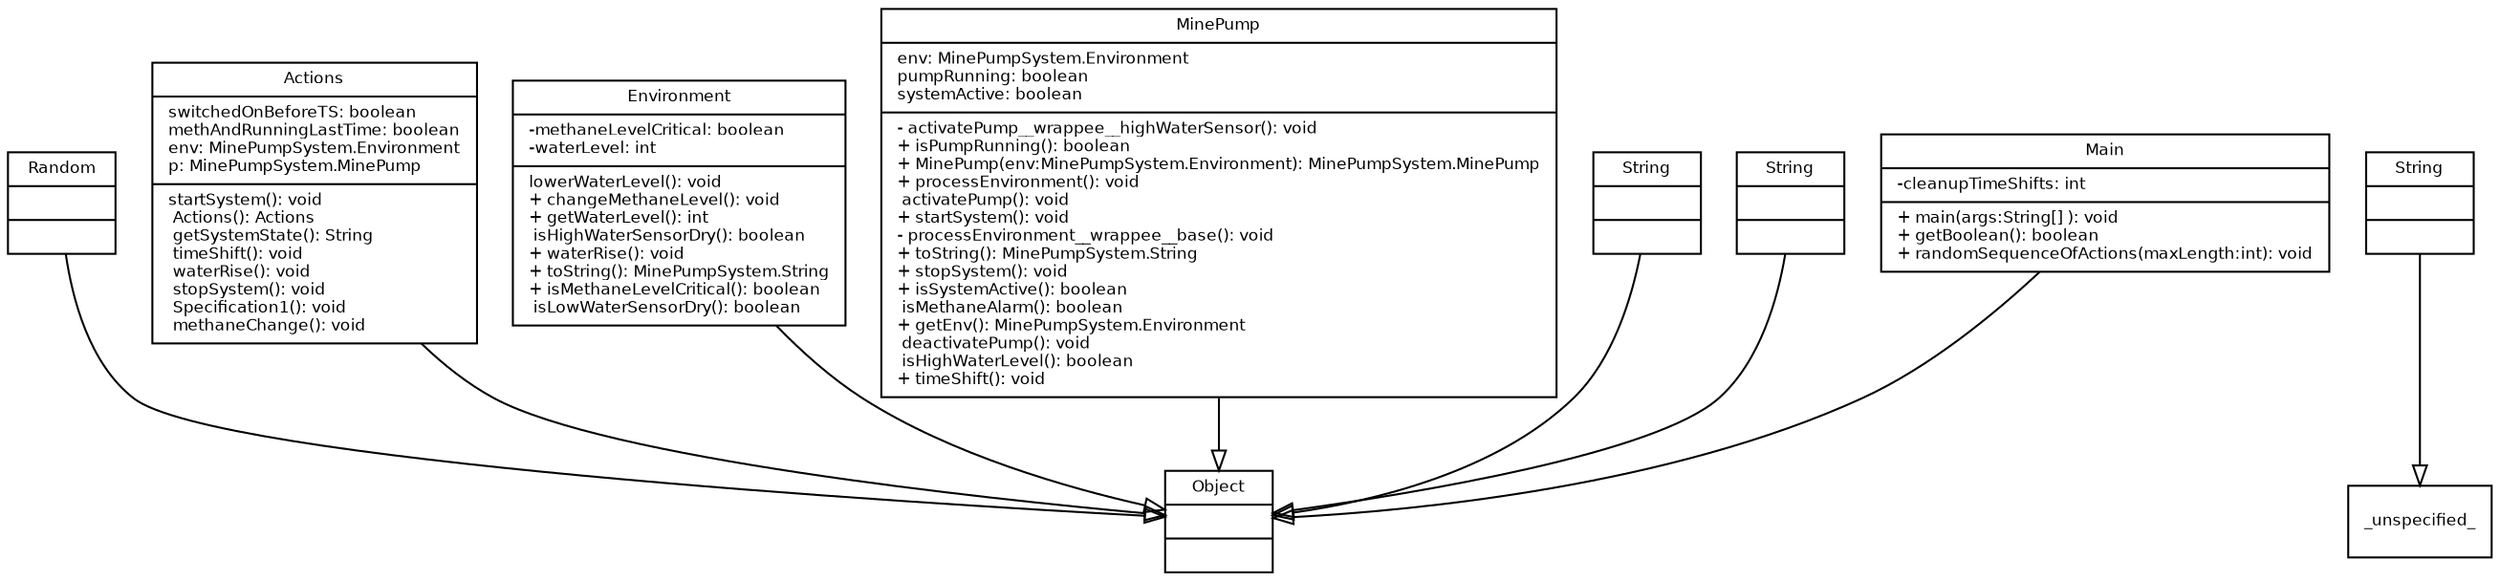 digraph TypeHierarchy { 
        fontname = "Bitstream Vera Sans"
        fontsize = 8

        node [
                  fontname = "Bitstream Vera Sans"
                  fontsize = 8
                  shape = "record"
        ]

        edge [
                  fontname = "Bitstream Vera Sans"
                  fontsize = 8
        ]

        Random [
                  label = "{Random||}"
        ]

        Actions [
                  label = "{Actions|switchedOnBeforeTS: boolean\lmethAndRunningLastTime: boolean\lenv: MinePumpSystem.Environment\lp: MinePumpSystem.MinePump\l| startSystem(): void\l Actions(): Actions\l getSystemState(): String\l timeShift(): void\l waterRise(): void\l stopSystem(): void\l Specification1(): void\l methaneChange(): void\l}"
        ]

        MinePumpSystem_Environment [
                  label = "{Environment|-methaneLevelCritical: boolean\l-waterLevel: int\l| lowerWaterLevel(): void\l+ changeMethaneLevel(): void\l+ getWaterLevel(): int\l isHighWaterSensorDry(): boolean\l+ waterRise(): void\l+ toString(): MinePumpSystem.String\l+ isMethaneLevelCritical(): boolean\l isLowWaterSensorDry(): boolean\l}"
        ]

        MinePumpSystem_MinePump [
                  label = "{MinePump|env: MinePumpSystem.Environment\lpumpRunning: boolean\lsystemActive: boolean\l|- activatePump__wrappee__highWaterSensor(): void\l+ isPumpRunning(): boolean\l+ MinePump(env:MinePumpSystem.Environment): MinePumpSystem.MinePump\l+ processEnvironment(): void\l activatePump(): void\l+ startSystem(): void\l- processEnvironment__wrappee__base(): void\l+ toString(): MinePumpSystem.String\l+ stopSystem(): void\l+ isSystemActive(): boolean\l isMethaneAlarm(): boolean\l+ getEnv(): MinePumpSystem.Environment\l deactivatePump(): void\l isHighWaterLevel(): boolean\l+ timeShift(): void\l}"
        ]

        String [
                  label = "{String||}"
        ]

        java_lang_String [
                  label = "{String||}"
        ]

        java_lang_Object [
                  label = "{Object||}"
        ]

        MinePumpSystem_String [
                  label = "{String||}"
        ]

        Main [
                  label = "{Main|-cleanupTimeShifts: int\l|+ main(args:String[] ): void\l+ getBoolean(): boolean\l+ randomSequenceOfActions(maxLength:int): void\l}"
        ]

        edge [
                  arrowhead = "empty"
                  style = "solid"
                  arrowtail = "none"
        ]

        Random -> java_lang_Object
        Actions -> java_lang_Object
        MinePumpSystem_Environment -> java_lang_Object
        MinePumpSystem_MinePump -> java_lang_Object
        String -> _unspecified_
        java_lang_String -> java_lang_Object
        MinePumpSystem_String -> java_lang_Object
        Main -> java_lang_Object
        edge [
                  arrowhead = "empty"
                  style = "dashed"
                  arrowtail = "none"
        ]

        edge [
                  arrowhead = "normal"
                  style = "solid"
                  arrowtail = "odot"
        ]

}